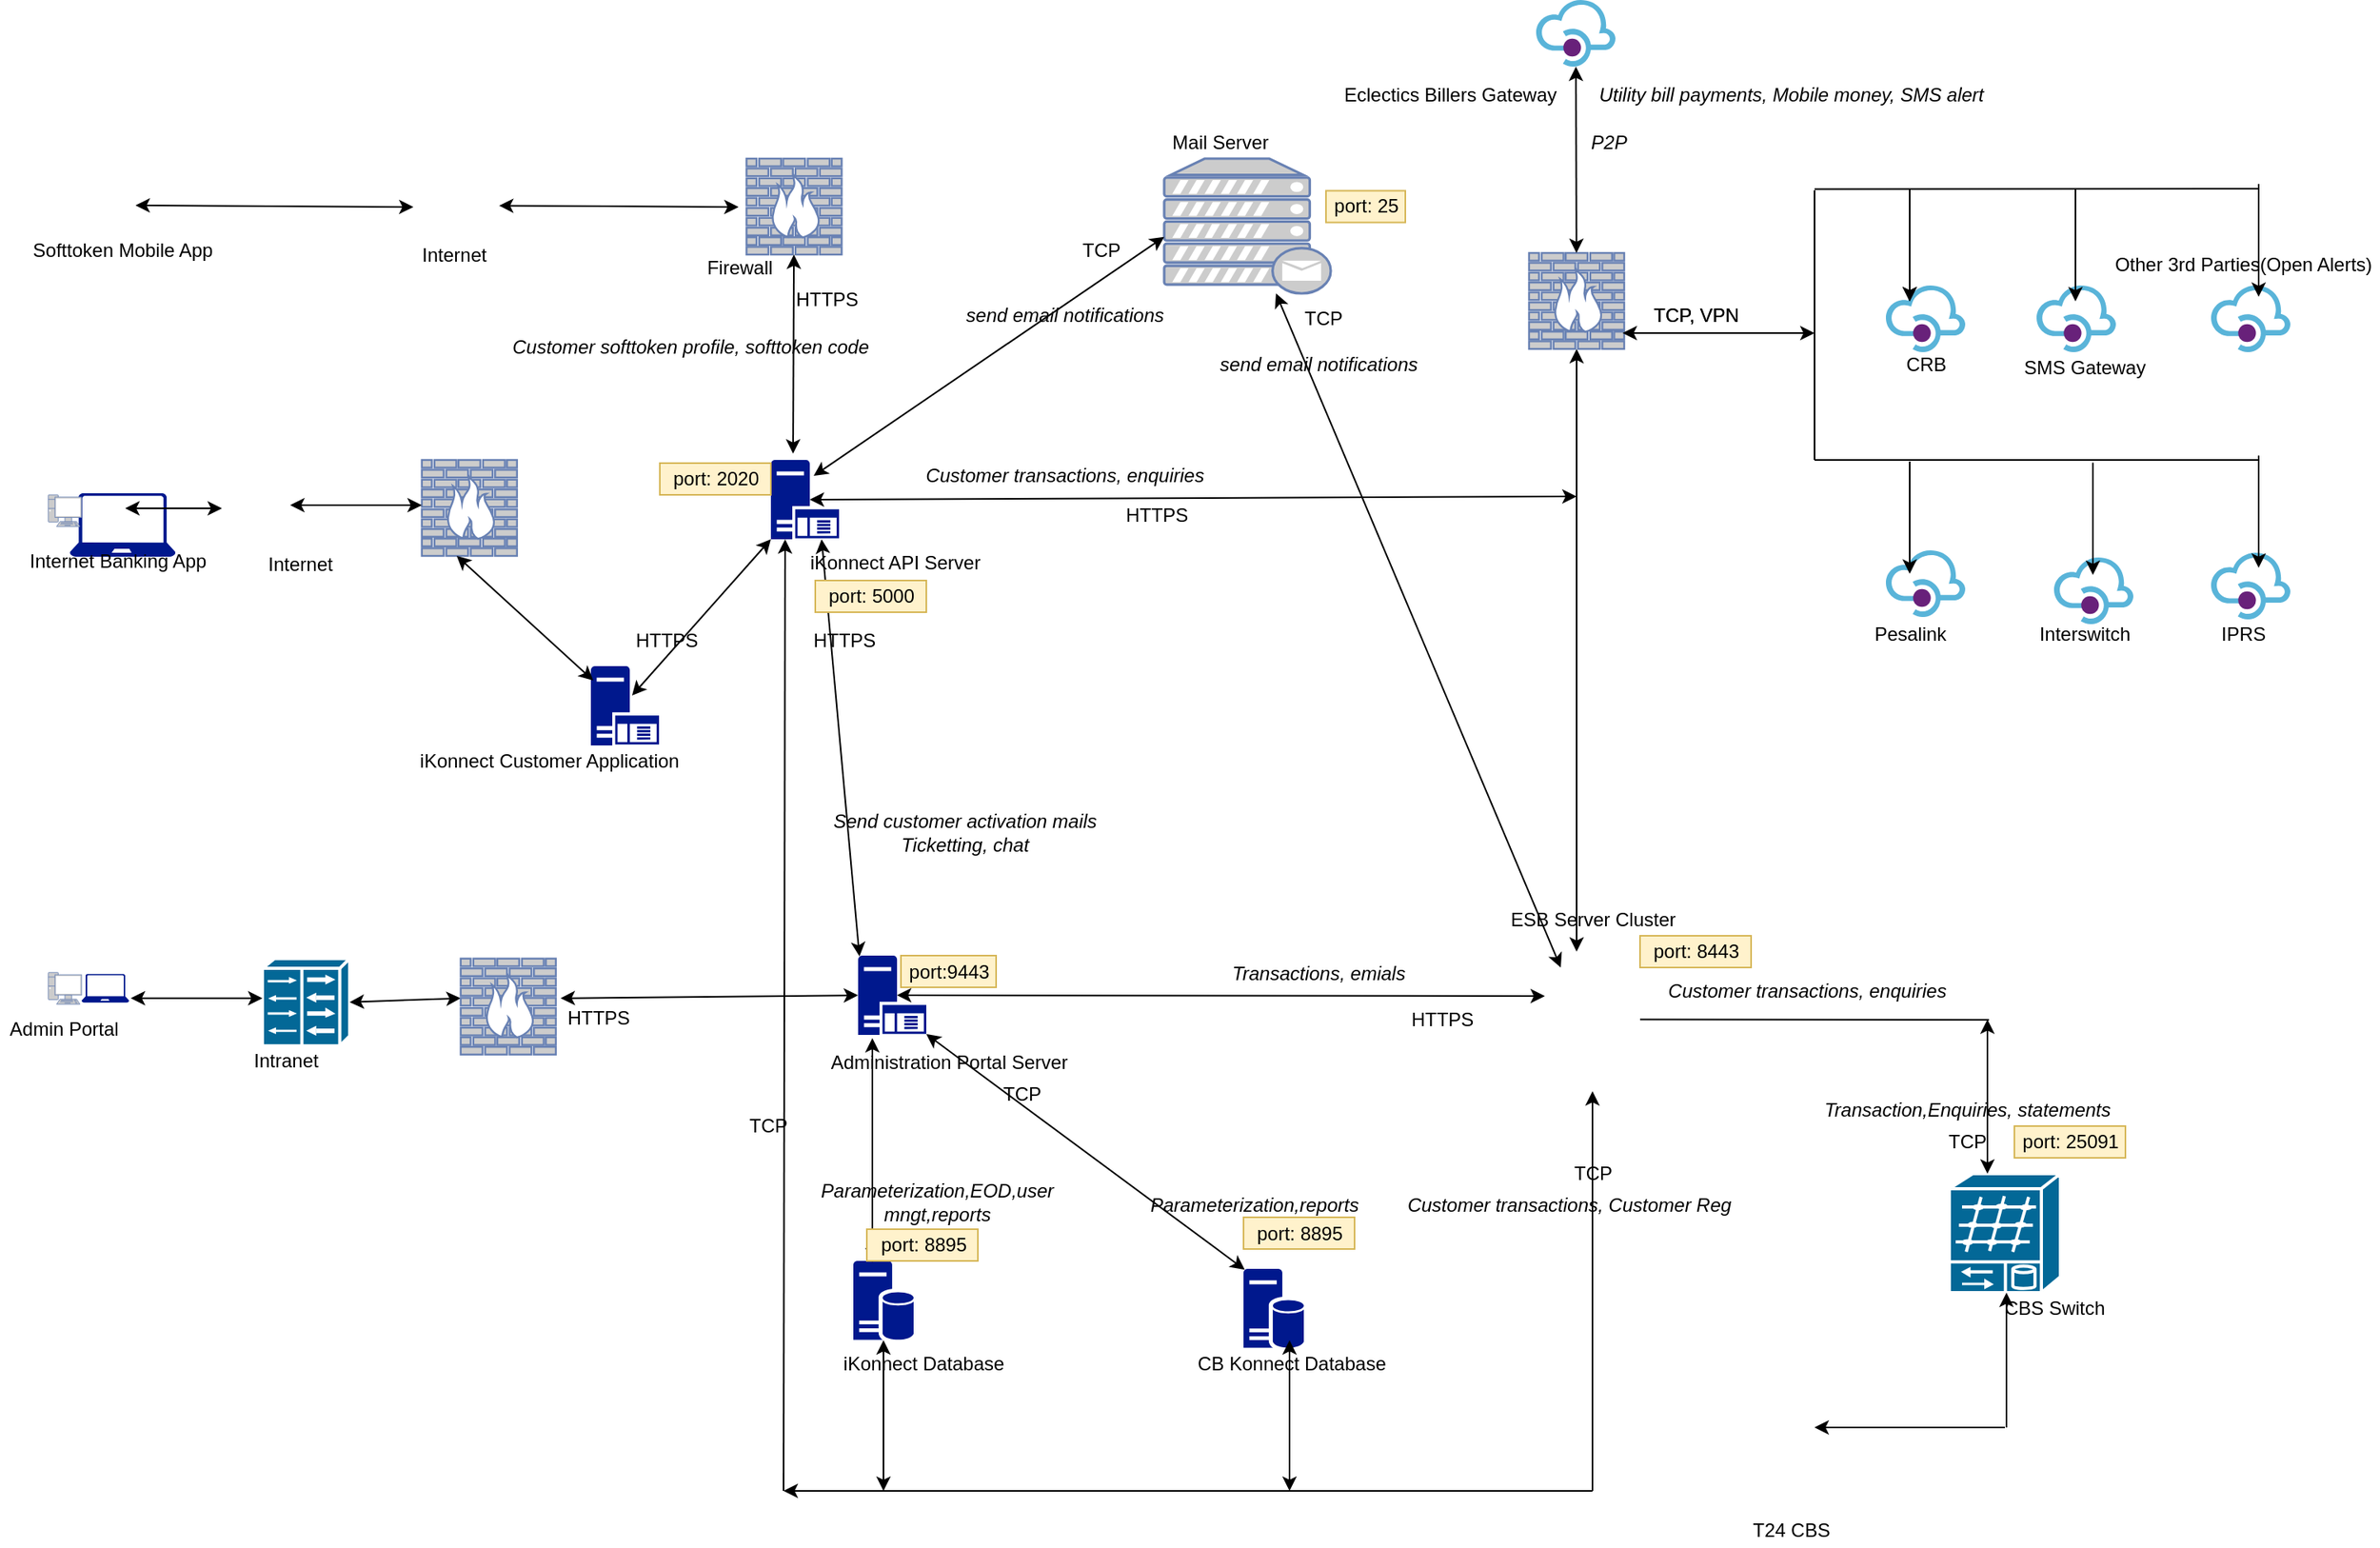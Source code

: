 <mxfile version="13.7.5" type="github">
  <diagram id="vlZMCVXYZLQBkwcgjIeW" name="Page-1">
    <mxGraphModel dx="1865" dy="1744" grid="1" gridSize="10" guides="1" tooltips="1" connect="1" arrows="1" fold="1" page="1" pageScale="1" pageWidth="827" pageHeight="1169" math="0" shadow="0">
      <root>
        <mxCell id="0" />
        <mxCell id="1" parent="0" />
        <mxCell id="Aq3l9y1NEmaX5fChTpc7-3" value="" style="aspect=fixed;pointerEvents=1;shadow=0;dashed=0;html=1;strokeColor=none;labelPosition=center;verticalLabelPosition=bottom;verticalAlign=top;align=center;fillColor=#00188D;shape=mxgraph.mscae.enterprise.application_server" parent="1" vertex="1">
          <mxGeometry x="277.0" y="522.5" width="43" height="50" as="geometry" />
        </mxCell>
        <mxCell id="Aq3l9y1NEmaX5fChTpc7-8" value="" style="shape=image;html=1;verticalAlign=top;verticalLabelPosition=bottom;labelBackgroundColor=#ffffff;imageAspect=0;aspect=fixed;image=https://cdn2.iconfinder.com/data/icons/whcompare-isometric-web-hosting-servers/50/server-2-128.png" parent="1" vertex="1">
          <mxGeometry x="692" y="510" width="98" height="98" as="geometry" />
        </mxCell>
        <mxCell id="Aq3l9y1NEmaX5fChTpc7-11" value="" style="shape=image;html=1;verticalAlign=top;verticalLabelPosition=bottom;labelBackgroundColor=#ffffff;imageAspect=0;aspect=fixed;image=https://cdn0.iconfinder.com/data/icons/emoji-3-5/64/hand_phone_smartphone-128.png" parent="1" vertex="1">
          <mxGeometry x="-216.56" y="30.5" width="38" height="38" as="geometry" />
        </mxCell>
        <mxCell id="Aq3l9y1NEmaX5fChTpc7-12" value="" style="shape=image;html=1;verticalAlign=top;verticalLabelPosition=bottom;labelBackgroundColor=#ffffff;imageAspect=0;aspect=fixed;image=https://cdn4.iconfinder.com/data/icons/for-your-interface-free-samples/128/Globe-128.png" parent="1" vertex="1">
          <mxGeometry x="-8.34" y="20" width="59" height="59" as="geometry" />
        </mxCell>
        <mxCell id="Aq3l9y1NEmaX5fChTpc7-15" value="" style="fontColor=#0066CC;verticalAlign=top;verticalLabelPosition=bottom;labelPosition=center;align=center;html=1;outlineConnect=0;fillColor=#CCCCCC;strokeColor=#6881B3;gradientColor=none;gradientDirection=north;strokeWidth=2;shape=mxgraph.networks.firewall;" parent="1" vertex="1">
          <mxGeometry x="206.66" y="20" width="60" height="60.5" as="geometry" />
        </mxCell>
        <mxCell id="Aq3l9y1NEmaX5fChTpc7-27" value="" style="endArrow=classic;startArrow=classic;html=1;entryX=0.5;entryY=1;entryDx=0;entryDy=0;entryPerimeter=0;" parent="1" target="Aq3l9y1NEmaX5fChTpc7-103" edge="1">
          <mxGeometry width="50" height="50" relative="1" as="geometry">
            <mxPoint x="730" y="520" as="sourcePoint" />
            <mxPoint x="730" y="250" as="targetPoint" />
          </mxGeometry>
        </mxCell>
        <mxCell id="Aq3l9y1NEmaX5fChTpc7-31" value="Internet" style="text;html=1;align=center;verticalAlign=middle;resizable=0;points=[];autosize=1;" parent="1" vertex="1">
          <mxGeometry x="-3.34" y="70.5" width="50" height="20" as="geometry" />
        </mxCell>
        <mxCell id="Aq3l9y1NEmaX5fChTpc7-32" value="Firewall" style="text;html=1;align=center;verticalAlign=middle;resizable=0;points=[];autosize=1;" parent="1" vertex="1">
          <mxGeometry x="171.66" y="79" width="60" height="20" as="geometry" />
        </mxCell>
        <mxCell id="Aq3l9y1NEmaX5fChTpc7-35" value="Softtoken Mobile App" style="text;html=1;align=center;verticalAlign=middle;resizable=0;points=[];autosize=1;" parent="1" vertex="1">
          <mxGeometry x="-246.66" y="67.74" width="120" height="20" as="geometry" />
        </mxCell>
        <mxCell id="Aq3l9y1NEmaX5fChTpc7-36" value="ESB Server Cluster" style="text;html=1;align=center;verticalAlign=middle;resizable=0;points=[];autosize=1;" parent="1" vertex="1">
          <mxGeometry x="680" y="490" width="120" height="20" as="geometry" />
        </mxCell>
        <mxCell id="Aq3l9y1NEmaX5fChTpc7-38" value="" style="endArrow=classic;startArrow=classic;html=1;" parent="1" source="Aq3l9y1NEmaX5fChTpc7-12" edge="1">
          <mxGeometry width="50" height="50" relative="1" as="geometry">
            <mxPoint x="91.66" y="100.5" as="sourcePoint" />
            <mxPoint x="201.66" y="50.5" as="targetPoint" />
          </mxGeometry>
        </mxCell>
        <mxCell id="Aq3l9y1NEmaX5fChTpc7-39" value="" style="endArrow=classic;startArrow=classic;html=1;exitX=1;exitY=0.5;exitDx=0;exitDy=0;" parent="1" source="Aq3l9y1NEmaX5fChTpc7-11" edge="1">
          <mxGeometry width="50" height="50" relative="1" as="geometry">
            <mxPoint x="-108.34" y="50.5" as="sourcePoint" />
            <mxPoint x="-3.34" y="50.5" as="targetPoint" />
          </mxGeometry>
        </mxCell>
        <mxCell id="Aq3l9y1NEmaX5fChTpc7-40" value="Administration Portal Server" style="text;html=1;align=center;verticalAlign=middle;resizable=0;points=[];autosize=1;" parent="1" vertex="1">
          <mxGeometry x="254.0" y="580" width="160" height="20" as="geometry" />
        </mxCell>
        <mxCell id="Aq3l9y1NEmaX5fChTpc7-43" value="" style="fontColor=#0066CC;verticalAlign=top;verticalLabelPosition=bottom;labelPosition=center;align=center;html=1;outlineConnect=0;fillColor=#CCCCCC;strokeColor=#6881B3;gradientColor=none;gradientDirection=north;strokeWidth=2;shape=mxgraph.networks.pc;" parent="1" vertex="1">
          <mxGeometry x="-233.56" y="533.13" width="21" height="20" as="geometry" />
        </mxCell>
        <mxCell id="Aq3l9y1NEmaX5fChTpc7-44" value="" style="aspect=fixed;pointerEvents=1;shadow=0;dashed=0;html=1;strokeColor=none;labelPosition=center;verticalLabelPosition=bottom;verticalAlign=top;align=center;fillColor=#00188D;shape=mxgraph.azure.laptop" parent="1" vertex="1">
          <mxGeometry x="-220" y="231" width="66.67" height="40.01" as="geometry" />
        </mxCell>
        <mxCell id="Aq3l9y1NEmaX5fChTpc7-45" value="" style="shape=image;html=1;verticalAlign=top;verticalLabelPosition=bottom;labelBackgroundColor=#ffffff;imageAspect=0;aspect=fixed;image=https://cdn4.iconfinder.com/data/icons/for-your-interface-free-samples/128/Globe-128.png" parent="1" vertex="1">
          <mxGeometry x="-130.06" y="211.5" width="59" height="59" as="geometry" />
        </mxCell>
        <mxCell id="Aq3l9y1NEmaX5fChTpc7-46" value="" style="shape=mxgraph.cisco.misc.lan_to_lan;html=1;dashed=0;fillColor=#036897;strokeColor=#ffffff;strokeWidth=2;verticalLabelPosition=bottom;verticalAlign=top" parent="1" vertex="1">
          <mxGeometry x="-98.56" y="524.38" width="55" height="55" as="geometry" />
        </mxCell>
        <mxCell id="Aq3l9y1NEmaX5fChTpc7-47" value="" style="fontColor=#0066CC;verticalAlign=top;verticalLabelPosition=bottom;labelPosition=center;align=center;html=1;outlineConnect=0;fillColor=#CCCCCC;strokeColor=#6881B3;gradientColor=none;gradientDirection=north;strokeWidth=2;shape=mxgraph.networks.firewall;" parent="1" vertex="1">
          <mxGeometry x="1.94" y="210" width="60" height="60.5" as="geometry" />
        </mxCell>
        <mxCell id="Aq3l9y1NEmaX5fChTpc7-58" value="Intranet" style="text;html=1;align=center;verticalAlign=middle;resizable=0;points=[];autosize=1;" parent="1" vertex="1">
          <mxGeometry x="-108.56" y="579.38" width="50" height="20" as="geometry" />
        </mxCell>
        <mxCell id="Aq3l9y1NEmaX5fChTpc7-59" value="Admin Portal" style="text;html=1;align=center;verticalAlign=middle;resizable=0;points=[];autosize=1;" parent="1" vertex="1">
          <mxGeometry x="-263.56" y="559.38" width="80" height="20" as="geometry" />
        </mxCell>
        <mxCell id="Aq3l9y1NEmaX5fChTpc7-62" value="" style="aspect=fixed;pointerEvents=1;shadow=0;dashed=0;html=1;strokeColor=none;labelPosition=center;verticalLabelPosition=bottom;verticalAlign=top;align=center;fillColor=#00188D;shape=mxgraph.mscae.enterprise.database_server" parent="1" vertex="1">
          <mxGeometry x="520" y="720" width="38" height="50" as="geometry" />
        </mxCell>
        <mxCell id="Aq3l9y1NEmaX5fChTpc7-63" value="" style="aspect=fixed;pointerEvents=1;shadow=0;dashed=0;html=1;strokeColor=none;labelPosition=center;verticalLabelPosition=bottom;verticalAlign=top;align=center;fillColor=#00188D;shape=mxgraph.mscae.enterprise.database_server" parent="1" vertex="1">
          <mxGeometry x="274" y="715" width="38" height="50" as="geometry" />
        </mxCell>
        <mxCell id="Aq3l9y1NEmaX5fChTpc7-64" value="" style="endArrow=classic;startArrow=classic;html=1;entryX=0.209;entryY=1.04;entryDx=0;entryDy=0;entryPerimeter=0;exitX=0.316;exitY=0.02;exitDx=0;exitDy=0;exitPerimeter=0;" parent="1" source="Aq3l9y1NEmaX5fChTpc7-63" target="Aq3l9y1NEmaX5fChTpc7-3" edge="1">
          <mxGeometry width="50" height="50" relative="1" as="geometry">
            <mxPoint x="445.5" y="750" as="sourcePoint" />
            <mxPoint x="445.5" y="578" as="targetPoint" />
          </mxGeometry>
        </mxCell>
        <mxCell id="Aq3l9y1NEmaX5fChTpc7-66" value="" style="endArrow=classic;startArrow=classic;html=1;entryX=0;entryY=0.5;entryDx=0;entryDy=0;entryPerimeter=0;" parent="1" edge="1" target="Aq3l9y1NEmaX5fChTpc7-3">
          <mxGeometry width="50" height="50" relative="1" as="geometry">
            <mxPoint x="89.44" y="549.38" as="sourcePoint" />
            <mxPoint x="253.44" y="549.38" as="targetPoint" />
          </mxGeometry>
        </mxCell>
        <mxCell id="Aq3l9y1NEmaX5fChTpc7-67" value="" style="endArrow=classic;startArrow=classic;html=1;exitX=1;exitY=0.5;exitDx=0;exitDy=0;exitPerimeter=0;" parent="1" source="Aq3l9y1NEmaX5fChTpc7-46" edge="1">
          <mxGeometry width="50" height="50" relative="1" as="geometry">
            <mxPoint x="-23.56" y="599.38" as="sourcePoint" />
            <mxPoint x="26.44" y="549.38" as="targetPoint" />
          </mxGeometry>
        </mxCell>
        <mxCell id="Aq3l9y1NEmaX5fChTpc7-69" value="" style="endArrow=classic;startArrow=classic;html=1;" parent="1" edge="1">
          <mxGeometry width="50" height="50" relative="1" as="geometry">
            <mxPoint x="-181.56" y="549.38" as="sourcePoint" />
            <mxPoint x="-98.56" y="549.38" as="targetPoint" />
          </mxGeometry>
        </mxCell>
        <mxCell id="Aq3l9y1NEmaX5fChTpc7-70" value="iKonnect Database" style="text;html=1;align=center;verticalAlign=middle;resizable=0;points=[];autosize=1;" parent="1" vertex="1">
          <mxGeometry x="262.5" y="770" width="110" height="20" as="geometry" />
        </mxCell>
        <mxCell id="Aq3l9y1NEmaX5fChTpc7-71" value="CB Konnect Database" style="text;html=1;align=center;verticalAlign=middle;resizable=0;points=[];autosize=1;" parent="1" vertex="1">
          <mxGeometry x="485" y="770" width="130" height="20" as="geometry" />
        </mxCell>
        <mxCell id="Aq3l9y1NEmaX5fChTpc7-74" value="" style="endArrow=classic;startArrow=classic;html=1;exitX=0.57;exitY=0.5;exitDx=0;exitDy=0;exitPerimeter=0;" parent="1" edge="1" source="Aq3l9y1NEmaX5fChTpc7-3">
          <mxGeometry width="50" height="50" relative="1" as="geometry">
            <mxPoint x="530" y="540" as="sourcePoint" />
            <mxPoint x="710" y="548" as="targetPoint" />
          </mxGeometry>
        </mxCell>
        <mxCell id="Aq3l9y1NEmaX5fChTpc7-75" value="" style="aspect=fixed;pointerEvents=1;shadow=0;dashed=0;html=1;strokeColor=none;labelPosition=center;verticalLabelPosition=bottom;verticalAlign=top;align=center;fillColor=#00188D;shape=mxgraph.mscae.enterprise.application_server" parent="1" vertex="1">
          <mxGeometry x="108.5" y="340" width="43" height="50" as="geometry" />
        </mxCell>
        <mxCell id="Aq3l9y1NEmaX5fChTpc7-76" value="" style="endArrow=classic;startArrow=classic;html=1;exitX=0.57;exitY=0.5;exitDx=0;exitDy=0;exitPerimeter=0;" parent="1" source="Aq3l9y1NEmaX5fChTpc7-4" edge="1">
          <mxGeometry width="50" height="50" relative="1" as="geometry">
            <mxPoint x="295.004" y="232.5" as="sourcePoint" />
            <mxPoint x="730" y="233" as="targetPoint" />
          </mxGeometry>
        </mxCell>
        <mxCell id="Aq3l9y1NEmaX5fChTpc7-78" value="iKonnect Customer Application" style="text;html=1;align=center;verticalAlign=middle;resizable=0;points=[];autosize=1;" parent="1" vertex="1">
          <mxGeometry x="-8.34" y="390" width="180" height="20" as="geometry" />
        </mxCell>
        <mxCell id="Aq3l9y1NEmaX5fChTpc7-79" value="iKonnect API Server" style="text;html=1;align=center;verticalAlign=middle;resizable=0;points=[];autosize=1;" parent="1" vertex="1">
          <mxGeometry x="240" y="265.25" width="120" height="20" as="geometry" />
        </mxCell>
        <mxCell id="Aq3l9y1NEmaX5fChTpc7-80" value="" style="endArrow=classic;startArrow=classic;html=1;" parent="1" target="Aq3l9y1NEmaX5fChTpc7-15" edge="1">
          <mxGeometry width="50" height="50" relative="1" as="geometry">
            <mxPoint x="236" y="206" as="sourcePoint" />
            <mxPoint x="537.5" y="75" as="targetPoint" />
          </mxGeometry>
        </mxCell>
        <mxCell id="Aq3l9y1NEmaX5fChTpc7-81" value="" style="endArrow=classic;startArrow=classic;html=1;exitX=0.712;exitY=0.373;exitDx=0;exitDy=0;exitPerimeter=0;" parent="1" edge="1">
          <mxGeometry width="50" height="50" relative="1" as="geometry">
            <mxPoint x="-81.052" y="238.507" as="sourcePoint" />
            <mxPoint x="1.94" y="238.5" as="targetPoint" />
          </mxGeometry>
        </mxCell>
        <mxCell id="Aq3l9y1NEmaX5fChTpc7-82" value="" style="fontColor=#0066CC;verticalAlign=top;verticalLabelPosition=bottom;labelPosition=center;align=center;html=1;outlineConnect=0;fillColor=#CCCCCC;strokeColor=#6881B3;gradientColor=none;gradientDirection=north;strokeWidth=2;shape=mxgraph.networks.pc;" parent="1" vertex="1">
          <mxGeometry x="-233.56" y="232" width="21" height="20" as="geometry" />
        </mxCell>
        <mxCell id="Aq3l9y1NEmaX5fChTpc7-83" value="" style="aspect=fixed;pointerEvents=1;shadow=0;dashed=0;html=1;strokeColor=none;labelPosition=center;verticalLabelPosition=bottom;verticalAlign=top;align=center;fillColor=#00188D;shape=mxgraph.azure.laptop" parent="1" vertex="1">
          <mxGeometry x="-212.56" y="534.13" width="30" height="18" as="geometry" />
        </mxCell>
        <mxCell id="Aq3l9y1NEmaX5fChTpc7-85" value="" style="endArrow=classic;startArrow=classic;html=1;" parent="1" edge="1">
          <mxGeometry width="50" height="50" relative="1" as="geometry">
            <mxPoint x="-185.06" y="240.5" as="sourcePoint" />
            <mxPoint x="-124.06" y="240.5" as="targetPoint" />
          </mxGeometry>
        </mxCell>
        <mxCell id="Aq3l9y1NEmaX5fChTpc7-4" value="" style="aspect=fixed;pointerEvents=1;shadow=0;dashed=0;html=1;strokeColor=none;labelPosition=center;verticalLabelPosition=bottom;verticalAlign=top;align=center;fillColor=#00188D;shape=mxgraph.mscae.enterprise.application_server" parent="1" vertex="1">
          <mxGeometry x="222" y="210" width="43" height="50" as="geometry" />
        </mxCell>
        <mxCell id="Aq3l9y1NEmaX5fChTpc7-86" value="" style="endArrow=classic;startArrow=classic;html=1;exitX=0.605;exitY=0.37;exitDx=0;exitDy=0;exitPerimeter=0;entryX=0;entryY=1;entryDx=0;entryDy=0;entryPerimeter=0;" parent="1" source="Aq3l9y1NEmaX5fChTpc7-75" target="Aq3l9y1NEmaX5fChTpc7-4" edge="1">
          <mxGeometry width="50" height="50" relative="1" as="geometry">
            <mxPoint x="296.015" y="251" as="sourcePoint" />
            <mxPoint x="458" y="250" as="targetPoint" />
          </mxGeometry>
        </mxCell>
        <mxCell id="Aq3l9y1NEmaX5fChTpc7-92" value="Internet" style="text;html=1;align=center;verticalAlign=middle;resizable=0;points=[];autosize=1;" parent="1" vertex="1">
          <mxGeometry x="-100" y="266" width="50" height="20" as="geometry" />
        </mxCell>
        <mxCell id="Aq3l9y1NEmaX5fChTpc7-93" value="" style="fontColor=#0066CC;verticalAlign=top;verticalLabelPosition=bottom;labelPosition=center;align=center;html=1;outlineConnect=0;fillColor=#CCCCCC;strokeColor=#6881B3;gradientColor=none;gradientDirection=north;strokeWidth=2;shape=mxgraph.networks.firewall;" parent="1" vertex="1">
          <mxGeometry x="26.44" y="524.38" width="60" height="60.5" as="geometry" />
        </mxCell>
        <mxCell id="Aq3l9y1NEmaX5fChTpc7-94" value="" style="endArrow=classic;startArrow=classic;html=1;entryX=0.367;entryY=1;entryDx=0;entryDy=0;entryPerimeter=0;exitX=0.035;exitY=0.18;exitDx=0;exitDy=0;exitPerimeter=0;" parent="1" source="Aq3l9y1NEmaX5fChTpc7-75" target="Aq3l9y1NEmaX5fChTpc7-47" edge="1">
          <mxGeometry width="50" height="50" relative="1" as="geometry">
            <mxPoint x="239" y="350.5" as="sourcePoint" />
            <mxPoint x="326" y="350" as="targetPoint" />
            <Array as="points" />
          </mxGeometry>
        </mxCell>
        <mxCell id="Aq3l9y1NEmaX5fChTpc7-97" value="" style="endArrow=classic;startArrow=classic;html=1;exitX=0.02;exitY=0.01;exitDx=0;exitDy=0;exitPerimeter=0;entryX=0.744;entryY=1;entryDx=0;entryDy=0;entryPerimeter=0;" parent="1" source="Aq3l9y1NEmaX5fChTpc7-3" edge="1" target="Aq3l9y1NEmaX5fChTpc7-4">
          <mxGeometry width="50" height="50" relative="1" as="geometry">
            <mxPoint x="380" y="331.75" as="sourcePoint" />
            <mxPoint x="430" y="281.75" as="targetPoint" />
          </mxGeometry>
        </mxCell>
        <mxCell id="Aq3l9y1NEmaX5fChTpc7-98" value="" style="fontColor=#0066CC;verticalAlign=top;verticalLabelPosition=bottom;labelPosition=center;align=center;html=1;outlineConnect=0;fillColor=#CCCCCC;strokeColor=#6881B3;gradientColor=none;gradientDirection=north;strokeWidth=2;shape=mxgraph.networks.mail_server;" parent="1" vertex="1">
          <mxGeometry x="470" y="20" width="105" height="85" as="geometry" />
        </mxCell>
        <mxCell id="Aq3l9y1NEmaX5fChTpc7-101" value="" style="endArrow=none;html=1;" parent="1" edge="1">
          <mxGeometry width="50" height="50" relative="1" as="geometry">
            <mxPoint x="770" y="562.75" as="sourcePoint" />
            <mxPoint x="990" y="563" as="targetPoint" />
          </mxGeometry>
        </mxCell>
        <mxCell id="Aq3l9y1NEmaX5fChTpc7-102" value="" style="endArrow=classic;startArrow=classic;html=1;" parent="1" source="Aq3l9y1NEmaX5fChTpc7-98" edge="1">
          <mxGeometry width="50" height="50" relative="1" as="geometry">
            <mxPoint x="870" y="613.75" as="sourcePoint" />
            <mxPoint x="720" y="530" as="targetPoint" />
            <Array as="points" />
          </mxGeometry>
        </mxCell>
        <mxCell id="Aq3l9y1NEmaX5fChTpc7-103" value="" style="fontColor=#0066CC;verticalAlign=top;verticalLabelPosition=bottom;labelPosition=center;align=center;html=1;outlineConnect=0;fillColor=#CCCCCC;strokeColor=#6881B3;gradientColor=none;gradientDirection=north;strokeWidth=2;shape=mxgraph.networks.firewall;" parent="1" vertex="1">
          <mxGeometry x="700" y="79.5" width="60" height="60.5" as="geometry" />
        </mxCell>
        <mxCell id="Aq3l9y1NEmaX5fChTpc7-108" value="" style="endArrow=none;html=1;" parent="1" edge="1">
          <mxGeometry width="50" height="50" relative="1" as="geometry">
            <mxPoint x="880" y="210" as="sourcePoint" />
            <mxPoint x="880" y="40" as="targetPoint" />
          </mxGeometry>
        </mxCell>
        <mxCell id="Aq3l9y1NEmaX5fChTpc7-112" value="" style="aspect=fixed;html=1;points=[];align=center;image;fontSize=12;image=img/lib/mscae/API_Management.svg;" parent="1" vertex="1">
          <mxGeometry x="925" y="267" width="50" height="42" as="geometry" />
        </mxCell>
        <mxCell id="Aq3l9y1NEmaX5fChTpc7-113" value="" style="aspect=fixed;html=1;points=[];align=center;image;fontSize=12;image=img/lib/mscae/API_Management.svg;" parent="1" vertex="1">
          <mxGeometry x="1020" y="100" width="50" height="42" as="geometry" />
        </mxCell>
        <mxCell id="Aq3l9y1NEmaX5fChTpc7-114" value="" style="aspect=fixed;html=1;points=[];align=center;image;fontSize=12;image=img/lib/mscae/API_Management.svg;" parent="1" vertex="1">
          <mxGeometry x="925" y="100" width="50" height="42" as="geometry" />
        </mxCell>
        <mxCell id="Aq3l9y1NEmaX5fChTpc7-115" value="" style="aspect=fixed;html=1;points=[];align=center;image;fontSize=12;image=img/lib/mscae/API_Management.svg;" parent="1" vertex="1">
          <mxGeometry x="1031" y="271.5" width="50" height="42" as="geometry" />
        </mxCell>
        <mxCell id="Aq3l9y1NEmaX5fChTpc7-116" value="" style="aspect=fixed;html=1;points=[];align=center;image;fontSize=12;image=img/lib/mscae/API_Management.svg;" parent="1" vertex="1">
          <mxGeometry x="1130" y="100" width="50" height="42" as="geometry" />
        </mxCell>
        <mxCell id="Aq3l9y1NEmaX5fChTpc7-117" value="" style="endArrow=none;html=1;" parent="1" edge="1">
          <mxGeometry width="50" height="50" relative="1" as="geometry">
            <mxPoint x="880" y="39.24" as="sourcePoint" />
            <mxPoint x="1160" y="39" as="targetPoint" />
          </mxGeometry>
        </mxCell>
        <mxCell id="Aq3l9y1NEmaX5fChTpc7-118" value="" style="aspect=fixed;html=1;points=[];align=center;image;fontSize=12;image=img/lib/mscae/API_Management.svg;" parent="1" vertex="1">
          <mxGeometry x="1130" y="268.5" width="50" height="42" as="geometry" />
        </mxCell>
        <mxCell id="Aq3l9y1NEmaX5fChTpc7-119" value="" style="endArrow=none;html=1;" parent="1" edge="1">
          <mxGeometry width="50" height="50" relative="1" as="geometry">
            <mxPoint x="880" y="210" as="sourcePoint" />
            <mxPoint x="1160" y="210" as="targetPoint" />
          </mxGeometry>
        </mxCell>
        <mxCell id="Aq3l9y1NEmaX5fChTpc7-120" value="" style="endArrow=classic;html=1;entryX=0.3;entryY=0.238;entryDx=0;entryDy=0;entryPerimeter=0;" parent="1" target="Aq3l9y1NEmaX5fChTpc7-114" edge="1">
          <mxGeometry width="50" height="50" relative="1" as="geometry">
            <mxPoint x="940" y="39.24" as="sourcePoint" />
            <mxPoint x="990" y="-10.76" as="targetPoint" />
          </mxGeometry>
        </mxCell>
        <mxCell id="Aq3l9y1NEmaX5fChTpc7-121" value="" style="endArrow=classic;html=1;entryX=0.3;entryY=0.238;entryDx=0;entryDy=0;entryPerimeter=0;" parent="1" edge="1">
          <mxGeometry width="50" height="50" relative="1" as="geometry">
            <mxPoint x="940" y="39.24" as="sourcePoint" />
            <mxPoint x="940" y="109.996" as="targetPoint" />
          </mxGeometry>
        </mxCell>
        <mxCell id="Aq3l9y1NEmaX5fChTpc7-122" value="" style="endArrow=classic;html=1;entryX=0.3;entryY=0.238;entryDx=0;entryDy=0;entryPerimeter=0;" parent="1" edge="1">
          <mxGeometry width="50" height="50" relative="1" as="geometry">
            <mxPoint x="1160" y="36" as="sourcePoint" />
            <mxPoint x="1160" y="107.166" as="targetPoint" />
          </mxGeometry>
        </mxCell>
        <mxCell id="Aq3l9y1NEmaX5fChTpc7-123" value="" style="endArrow=classic;html=1;entryX=0.3;entryY=0.238;entryDx=0;entryDy=0;entryPerimeter=0;" parent="1" edge="1">
          <mxGeometry width="50" height="50" relative="1" as="geometry">
            <mxPoint x="1044.5" y="39.24" as="sourcePoint" />
            <mxPoint x="1044.5" y="109.996" as="targetPoint" />
          </mxGeometry>
        </mxCell>
        <mxCell id="Aq3l9y1NEmaX5fChTpc7-124" value="" style="endArrow=classic;html=1;entryX=0.3;entryY=0.238;entryDx=0;entryDy=0;entryPerimeter=0;" parent="1" edge="1">
          <mxGeometry width="50" height="50" relative="1" as="geometry">
            <mxPoint x="940" y="210.99" as="sourcePoint" />
            <mxPoint x="940" y="281.746" as="targetPoint" />
          </mxGeometry>
        </mxCell>
        <mxCell id="Aq3l9y1NEmaX5fChTpc7-125" value="" style="endArrow=classic;html=1;entryX=0.3;entryY=0.238;entryDx=0;entryDy=0;entryPerimeter=0;" parent="1" edge="1">
          <mxGeometry width="50" height="50" relative="1" as="geometry">
            <mxPoint x="1055.5" y="211.74" as="sourcePoint" />
            <mxPoint x="1055.5" y="282.496" as="targetPoint" />
          </mxGeometry>
        </mxCell>
        <mxCell id="Aq3l9y1NEmaX5fChTpc7-126" value="" style="endArrow=classic;html=1;entryX=0.3;entryY=0.238;entryDx=0;entryDy=0;entryPerimeter=0;" parent="1" edge="1">
          <mxGeometry width="50" height="50" relative="1" as="geometry">
            <mxPoint x="1160" y="207.24" as="sourcePoint" />
            <mxPoint x="1160" y="277.996" as="targetPoint" />
          </mxGeometry>
        </mxCell>
        <mxCell id="Aq3l9y1NEmaX5fChTpc7-127" value="Pesalink" style="text;html=1;align=center;verticalAlign=middle;resizable=0;points=[];autosize=1;" parent="1" vertex="1">
          <mxGeometry x="910" y="310" width="60" height="20" as="geometry" />
        </mxCell>
        <mxCell id="Aq3l9y1NEmaX5fChTpc7-128" value="Interswitch" style="text;html=1;align=center;verticalAlign=middle;resizable=0;points=[];autosize=1;" parent="1" vertex="1">
          <mxGeometry x="1015" y="310" width="70" height="20" as="geometry" />
        </mxCell>
        <mxCell id="Aq3l9y1NEmaX5fChTpc7-129" value="IPRS" style="text;html=1;align=center;verticalAlign=middle;resizable=0;points=[];autosize=1;" parent="1" vertex="1">
          <mxGeometry x="1130" y="310" width="40" height="20" as="geometry" />
        </mxCell>
        <mxCell id="Aq3l9y1NEmaX5fChTpc7-130" value="CRB" style="text;html=1;align=center;verticalAlign=middle;resizable=0;points=[];autosize=1;" parent="1" vertex="1">
          <mxGeometry x="930" y="140" width="40" height="20" as="geometry" />
        </mxCell>
        <mxCell id="Aq3l9y1NEmaX5fChTpc7-131" value="SMS Gateway" style="text;html=1;align=center;verticalAlign=middle;resizable=0;points=[];autosize=1;" parent="1" vertex="1">
          <mxGeometry x="1005" y="142" width="90" height="20" as="geometry" />
        </mxCell>
        <mxCell id="Aq3l9y1NEmaX5fChTpc7-132" value="Other 3rd Parties(Open Alerts)" style="text;html=1;align=center;verticalAlign=middle;resizable=0;points=[];autosize=1;" parent="1" vertex="1">
          <mxGeometry x="1065" y="77.24" width="170" height="20" as="geometry" />
        </mxCell>
        <mxCell id="Aq3l9y1NEmaX5fChTpc7-133" value="" style="shape=image;html=1;verticalAlign=top;verticalLabelPosition=bottom;labelBackgroundColor=#ffffff;imageAspect=0;aspect=fixed;image=https://cdn2.iconfinder.com/data/icons/whcompare-isometric-web-hosting-servers/50/server-rack-128.png" parent="1" vertex="1">
          <mxGeometry x="810" y="765" width="110" height="110" as="geometry" />
        </mxCell>
        <mxCell id="Aq3l9y1NEmaX5fChTpc7-134" value="Mail Server" style="text;html=1;align=center;verticalAlign=middle;resizable=0;points=[];autosize=1;" parent="1" vertex="1">
          <mxGeometry x="470" width="70" height="20" as="geometry" />
        </mxCell>
        <mxCell id="Aq3l9y1NEmaX5fChTpc7-136" value="" style="shape=mxgraph.cisco.switches.multi-fabric_server_switch;html=1;dashed=0;fillColor=#036897;strokeColor=#ffffff;strokeWidth=2;verticalLabelPosition=bottom;verticalAlign=top" parent="1" vertex="1">
          <mxGeometry x="965" y="660" width="70" height="75" as="geometry" />
        </mxCell>
        <mxCell id="Aq3l9y1NEmaX5fChTpc7-137" value="" style="endArrow=classic;startArrow=classic;html=1;" parent="1" edge="1">
          <mxGeometry width="50" height="50" relative="1" as="geometry">
            <mxPoint x="989" y="660" as="sourcePoint" />
            <mxPoint x="989" y="562.75" as="targetPoint" />
          </mxGeometry>
        </mxCell>
        <mxCell id="Aq3l9y1NEmaX5fChTpc7-139" value="CBS Switch" style="text;html=1;align=center;verticalAlign=middle;resizable=0;points=[];autosize=1;" parent="1" vertex="1">
          <mxGeometry x="991" y="735" width="80" height="20" as="geometry" />
        </mxCell>
        <mxCell id="Aq3l9y1NEmaX5fChTpc7-140" value="T24 CBS" style="text;html=1;align=center;verticalAlign=middle;resizable=0;points=[];autosize=1;" parent="1" vertex="1">
          <mxGeometry x="835" y="875" width="60" height="20" as="geometry" />
        </mxCell>
        <mxCell id="Aq3l9y1NEmaX5fChTpc7-141" value="TCP" style="text;html=1;align=center;verticalAlign=middle;resizable=0;points=[];autosize=1;" parent="1" vertex="1">
          <mxGeometry x="956" y="630" width="40" height="20" as="geometry" />
        </mxCell>
        <mxCell id="Aq3l9y1NEmaX5fChTpc7-142" value="Transaction,Enquiries, statements" style="text;html=1;align=center;verticalAlign=middle;resizable=0;points=[];autosize=1;fontStyle=2" parent="1" vertex="1">
          <mxGeometry x="881" y="610" width="190" height="20" as="geometry" />
        </mxCell>
        <mxCell id="Aq3l9y1NEmaX5fChTpc7-143" value="TCP" style="text;html=1;align=center;verticalAlign=middle;resizable=0;points=[];autosize=1;" parent="1" vertex="1">
          <mxGeometry x="550" y="111" width="40" height="20" as="geometry" />
        </mxCell>
        <mxCell id="Aq3l9y1NEmaX5fChTpc7-144" value="send email notifications" style="text;html=1;align=center;verticalAlign=middle;resizable=0;points=[];autosize=1;fontStyle=2" parent="1" vertex="1">
          <mxGeometry x="497" y="140" width="140" height="20" as="geometry" />
        </mxCell>
        <mxCell id="Aq3l9y1NEmaX5fChTpc7-148" value="Parameterization,reports" style="text;html=1;strokeColor=none;fillColor=none;align=center;verticalAlign=middle;whiteSpace=wrap;rounded=0;fontStyle=2" parent="1" vertex="1">
          <mxGeometry x="477" y="670" width="100" height="20" as="geometry" />
        </mxCell>
        <mxCell id="Aq3l9y1NEmaX5fChTpc7-151" value="TCP" style="text;html=1;align=center;verticalAlign=middle;resizable=0;points=[];autosize=1;" parent="1" vertex="1">
          <mxGeometry x="720" y="650" width="40" height="20" as="geometry" />
        </mxCell>
        <mxCell id="Aq3l9y1NEmaX5fChTpc7-152" value="Customer transactions, Customer Reg" style="text;html=1;align=center;verticalAlign=middle;resizable=0;points=[];autosize=1;fontStyle=2" parent="1" vertex="1">
          <mxGeometry x="615" y="670" width="220" height="20" as="geometry" />
        </mxCell>
        <mxCell id="Aq3l9y1NEmaX5fChTpc7-154" value="TCP" style="text;html=1;align=center;verticalAlign=middle;resizable=0;points=[];autosize=1;" parent="1" vertex="1">
          <mxGeometry x="410" y="67.74" width="40" height="20" as="geometry" />
        </mxCell>
        <mxCell id="Aq3l9y1NEmaX5fChTpc7-155" value="TCP, VPN" style="text;html=1;align=center;verticalAlign=middle;resizable=0;points=[];autosize=1;" parent="1" vertex="1">
          <mxGeometry x="770" y="108.5" width="70" height="20" as="geometry" />
        </mxCell>
        <mxCell id="Aq3l9y1NEmaX5fChTpc7-157" value="HTTPS" style="text;html=1;align=center;verticalAlign=middle;resizable=0;points=[];autosize=1;" parent="1" vertex="1">
          <mxGeometry x="243" y="313.5" width="50" height="20" as="geometry" />
        </mxCell>
        <mxCell id="Aq3l9y1NEmaX5fChTpc7-158" value="HTTPS" style="text;html=1;align=center;verticalAlign=middle;resizable=0;points=[];autosize=1;" parent="1" vertex="1">
          <mxGeometry x="131.44" y="313.5" width="50" height="20" as="geometry" />
        </mxCell>
        <mxCell id="Aq3l9y1NEmaX5fChTpc7-159" value="HTTPS" style="text;html=1;align=center;verticalAlign=middle;resizable=0;points=[];autosize=1;" parent="1" vertex="1">
          <mxGeometry x="440" y="235" width="50" height="20" as="geometry" />
        </mxCell>
        <mxCell id="Aq3l9y1NEmaX5fChTpc7-160" value="Customer transactions, enquiries" style="text;html=1;align=center;verticalAlign=middle;resizable=0;points=[];autosize=1;fontStyle=2" parent="1" vertex="1">
          <mxGeometry x="312" y="210" width="190" height="20" as="geometry" />
        </mxCell>
        <mxCell id="Aq3l9y1NEmaX5fChTpc7-161" value="TCP" style="text;html=1;align=center;verticalAlign=middle;resizable=0;points=[];autosize=1;" parent="1" vertex="1">
          <mxGeometry x="360" y="600" width="40" height="20" as="geometry" />
        </mxCell>
        <mxCell id="Aq3l9y1NEmaX5fChTpc7-162" value="Parameterization,EOD,user mngt,reports" style="text;html=1;strokeColor=none;fillColor=none;align=center;verticalAlign=middle;whiteSpace=wrap;rounded=0;fontStyle=2" parent="1" vertex="1">
          <mxGeometry x="277" y="667.5" width="100" height="20" as="geometry" />
        </mxCell>
        <mxCell id="Aq3l9y1NEmaX5fChTpc7-163" value="HTTPS" style="text;html=1;align=center;verticalAlign=middle;resizable=0;points=[];autosize=1;" parent="1" vertex="1">
          <mxGeometry x="87.94" y="552.13" width="50" height="20" as="geometry" />
        </mxCell>
        <mxCell id="Aq3l9y1NEmaX5fChTpc7-166" value="&lt;div&gt;Send customer activation mails&lt;/div&gt;&lt;div&gt;Ticketting, chat&lt;br&gt;&lt;/div&gt;" style="text;html=1;align=center;verticalAlign=middle;resizable=0;points=[];autosize=1;fontStyle=2" parent="1" vertex="1">
          <mxGeometry x="254" y="430" width="180" height="30" as="geometry" />
        </mxCell>
        <mxCell id="Aq3l9y1NEmaX5fChTpc7-167" value="HTTPS" style="text;html=1;align=center;verticalAlign=middle;resizable=0;points=[];autosize=1;" parent="1" vertex="1">
          <mxGeometry x="231.66" y="99" width="50" height="20" as="geometry" />
        </mxCell>
        <mxCell id="Aq3l9y1NEmaX5fChTpc7-168" value="Customer softtoken profile, softtoken code" style="text;html=1;align=center;verticalAlign=middle;resizable=0;points=[];autosize=1;fontStyle=2" parent="1" vertex="1">
          <mxGeometry x="50.66" y="128.5" width="240" height="20" as="geometry" />
        </mxCell>
        <mxCell id="Aq3l9y1NEmaX5fChTpc7-169" value="" style="endArrow=classic;startArrow=classic;html=1;" parent="1" source="Aq3l9y1NEmaX5fChTpc7-103" target="Aq3l9y1NEmaX5fChTpc7-170" edge="1">
          <mxGeometry width="50" height="50" relative="1" as="geometry">
            <mxPoint x="1111" y="410" as="sourcePoint" />
            <mxPoint x="1220" y="410" as="targetPoint" />
          </mxGeometry>
        </mxCell>
        <mxCell id="Aq3l9y1NEmaX5fChTpc7-170" value="" style="aspect=fixed;html=1;points=[];align=center;image;fontSize=12;image=img/lib/mscae/API_Management.svg;" parent="1" vertex="1">
          <mxGeometry x="704.5" y="-80" width="50" height="42" as="geometry" />
        </mxCell>
        <mxCell id="Aq3l9y1NEmaX5fChTpc7-171" value="Eclectics Billers Gateway" style="text;html=1;align=center;verticalAlign=middle;resizable=0;points=[];autosize=1;" parent="1" vertex="1">
          <mxGeometry x="575" y="-30" width="150" height="20" as="geometry" />
        </mxCell>
        <mxCell id="Aq3l9y1NEmaX5fChTpc7-172" value="P2P" style="text;html=1;align=center;verticalAlign=middle;resizable=0;points=[];autosize=1;fontStyle=2" parent="1" vertex="1">
          <mxGeometry x="730" width="40" height="20" as="geometry" />
        </mxCell>
        <mxCell id="Aq3l9y1NEmaX5fChTpc7-173" value="Utility bill payments, Mobile money, SMS alert" style="text;html=1;align=center;verticalAlign=middle;resizable=0;points=[];autosize=1;fontStyle=2" parent="1" vertex="1">
          <mxGeometry x="740" y="-30" width="250" height="20" as="geometry" />
        </mxCell>
        <mxCell id="Aq3l9y1NEmaX5fChTpc7-174" value="Customer transactions, enquiries" style="text;html=1;align=center;verticalAlign=middle;resizable=0;points=[];autosize=1;fontStyle=2" parent="1" vertex="1">
          <mxGeometry x="780" y="535" width="190" height="20" as="geometry" />
        </mxCell>
        <mxCell id="kuEqGsdX-IRRBBPaeEPA-1" value="port:9443" style="text;html=1;align=center;verticalAlign=middle;resizable=0;points=[];autosize=1;fillColor=#fff2cc;strokeColor=#d6b656;" parent="1" vertex="1">
          <mxGeometry x="304.0" y="522.5" width="60" height="20" as="geometry" />
        </mxCell>
        <mxCell id="kuEqGsdX-IRRBBPaeEPA-2" value="port: 2020" style="text;html=1;align=center;verticalAlign=middle;resizable=0;points=[];autosize=1;fillColor=#fff2cc;strokeColor=#d6b656;" parent="1" vertex="1">
          <mxGeometry x="152" y="212" width="70" height="20" as="geometry" />
        </mxCell>
        <mxCell id="kuEqGsdX-IRRBBPaeEPA-4" value="port: 5000" style="text;html=1;align=center;verticalAlign=middle;resizable=0;points=[];autosize=1;fillColor=#fff2cc;strokeColor=#d6b656;" parent="1" vertex="1">
          <mxGeometry x="250" y="286" width="70" height="20" as="geometry" />
        </mxCell>
        <mxCell id="kuEqGsdX-IRRBBPaeEPA-6" value="port: 8443" style="text;html=1;align=center;verticalAlign=middle;resizable=0;points=[];autosize=1;fillColor=#fff2cc;strokeColor=#d6b656;" parent="1" vertex="1">
          <mxGeometry x="770" y="510" width="70" height="20" as="geometry" />
        </mxCell>
        <mxCell id="kuEqGsdX-IRRBBPaeEPA-7" value="HTTPS" style="text;html=1;align=center;verticalAlign=middle;resizable=0;points=[];autosize=1;" parent="1" vertex="1">
          <mxGeometry x="620" y="552.5" width="50" height="20" as="geometry" />
        </mxCell>
        <mxCell id="kuEqGsdX-IRRBBPaeEPA-8" value="port: 8895" style="text;html=1;align=center;verticalAlign=middle;resizable=0;points=[];autosize=1;fillColor=#fff2cc;strokeColor=#d6b656;" parent="1" vertex="1">
          <mxGeometry x="520" y="687.5" width="70" height="20" as="geometry" />
        </mxCell>
        <mxCell id="kuEqGsdX-IRRBBPaeEPA-9" value="port: 8895" style="text;html=1;align=center;verticalAlign=middle;resizable=0;points=[];autosize=1;fillColor=#fff2cc;strokeColor=#d6b656;" parent="1" vertex="1">
          <mxGeometry x="282.5" y="695" width="70" height="20" as="geometry" />
        </mxCell>
        <mxCell id="kuEqGsdX-IRRBBPaeEPA-10" value="port: 25" style="text;html=1;align=center;verticalAlign=middle;resizable=0;points=[];autosize=1;fillColor=#fff2cc;strokeColor=#d6b656;" parent="1" vertex="1">
          <mxGeometry x="572" y="40.25" width="50" height="20" as="geometry" />
        </mxCell>
        <mxCell id="kuEqGsdX-IRRBBPaeEPA-11" value="port: 25091" style="text;html=1;align=center;verticalAlign=middle;resizable=0;points=[];autosize=1;fillColor=#fff2cc;strokeColor=#d6b656;" parent="1" vertex="1">
          <mxGeometry x="1006" y="630" width="70" height="20" as="geometry" />
        </mxCell>
        <mxCell id="kuEqGsdX-IRRBBPaeEPA-12" value="Transactions, emials" style="text;html=1;align=center;verticalAlign=middle;resizable=0;points=[];autosize=1;fontStyle=2;rotation=0;" parent="1" vertex="1">
          <mxGeometry x="507" y="524.38" width="120" height="20" as="geometry" />
        </mxCell>
        <mxCell id="kuEqGsdX-IRRBBPaeEPA-14" value="" style="endArrow=classic;startArrow=classic;html=1;" parent="1" edge="1">
          <mxGeometry width="50" height="50" relative="1" as="geometry">
            <mxPoint x="759" y="130" as="sourcePoint" />
            <mxPoint x="880" y="130" as="targetPoint" />
          </mxGeometry>
        </mxCell>
        <mxCell id="kuEqGsdX-IRRBBPaeEPA-16" value="TCP, VPN" style="text;html=1;align=center;verticalAlign=middle;resizable=0;points=[];autosize=1;" parent="1" vertex="1">
          <mxGeometry x="770" y="108.5" width="70" height="20" as="geometry" />
        </mxCell>
        <mxCell id="OoRZPNWYE0Wf7Jrd-ZL6-1" value="Internet Banking App" style="text;html=1;align=center;verticalAlign=middle;resizable=0;points=[];autosize=1;" vertex="1" parent="1">
          <mxGeometry x="-250" y="263.5" width="120" height="20" as="geometry" />
        </mxCell>
        <mxCell id="OoRZPNWYE0Wf7Jrd-ZL6-7" value="" style="endArrow=classic;startArrow=classic;html=1;exitX=0.628;exitY=0.2;exitDx=0;exitDy=0;exitPerimeter=0;" edge="1" parent="1" source="Aq3l9y1NEmaX5fChTpc7-4">
          <mxGeometry width="50" height="50" relative="1" as="geometry">
            <mxPoint x="294.3" y="312.5" as="sourcePoint" />
            <mxPoint x="470" y="69.37" as="targetPoint" />
          </mxGeometry>
        </mxCell>
        <mxCell id="OoRZPNWYE0Wf7Jrd-ZL6-8" value="send email notifications" style="text;html=1;align=center;verticalAlign=middle;resizable=0;points=[];autosize=1;fontStyle=2" vertex="1" parent="1">
          <mxGeometry x="337" y="108.5" width="140" height="20" as="geometry" />
        </mxCell>
        <mxCell id="OoRZPNWYE0Wf7Jrd-ZL6-10" value="" style="endArrow=classic;html=1;" edge="1" parent="1">
          <mxGeometry width="50" height="50" relative="1" as="geometry">
            <mxPoint x="740" y="860" as="sourcePoint" />
            <mxPoint x="740" y="608" as="targetPoint" />
          </mxGeometry>
        </mxCell>
        <mxCell id="OoRZPNWYE0Wf7Jrd-ZL6-14" value="" style="endArrow=classic;startArrow=classic;html=1;entryX=1;entryY=0.99;entryDx=0;entryDy=0;entryPerimeter=0;exitX=0.02;exitY=0.01;exitDx=0;exitDy=0;exitPerimeter=0;" edge="1" parent="1" source="Aq3l9y1NEmaX5fChTpc7-62" target="Aq3l9y1NEmaX5fChTpc7-3">
          <mxGeometry width="50" height="50" relative="1" as="geometry">
            <mxPoint x="534" y="845" as="sourcePoint" />
            <mxPoint x="378.84" y="641.2" as="targetPoint" />
          </mxGeometry>
        </mxCell>
        <mxCell id="OoRZPNWYE0Wf7Jrd-ZL6-15" value="" style="endArrow=none;html=1;" edge="1" parent="1">
          <mxGeometry width="50" height="50" relative="1" as="geometry">
            <mxPoint x="270" y="860" as="sourcePoint" />
            <mxPoint x="740" y="860" as="targetPoint" />
          </mxGeometry>
        </mxCell>
        <mxCell id="OoRZPNWYE0Wf7Jrd-ZL6-16" value="" style="endArrow=classic;startArrow=classic;html=1;" edge="1" parent="1">
          <mxGeometry width="50" height="50" relative="1" as="geometry">
            <mxPoint x="293" y="860" as="sourcePoint" />
            <mxPoint x="293" y="765" as="targetPoint" />
          </mxGeometry>
        </mxCell>
        <mxCell id="OoRZPNWYE0Wf7Jrd-ZL6-17" value="" style="endArrow=classic;startArrow=classic;html=1;" edge="1" parent="1">
          <mxGeometry width="50" height="50" relative="1" as="geometry">
            <mxPoint x="549" y="860" as="sourcePoint" />
            <mxPoint x="549" y="765" as="targetPoint" />
          </mxGeometry>
        </mxCell>
        <mxCell id="OoRZPNWYE0Wf7Jrd-ZL6-22" value="" style="endArrow=classic;html=1;" edge="1" parent="1">
          <mxGeometry width="50" height="50" relative="1" as="geometry">
            <mxPoint x="273.5" y="860" as="sourcePoint" />
            <mxPoint x="230" y="860" as="targetPoint" />
          </mxGeometry>
        </mxCell>
        <mxCell id="OoRZPNWYE0Wf7Jrd-ZL6-23" value="" style="endArrow=classic;html=1;entryX=0.209;entryY=1;entryDx=0;entryDy=0;entryPerimeter=0;" edge="1" parent="1" target="Aq3l9y1NEmaX5fChTpc7-4">
          <mxGeometry width="50" height="50" relative="1" as="geometry">
            <mxPoint x="230" y="860" as="sourcePoint" />
            <mxPoint x="187.94" y="810" as="targetPoint" />
          </mxGeometry>
        </mxCell>
        <mxCell id="OoRZPNWYE0Wf7Jrd-ZL6-24" value="TCP" style="text;html=1;align=center;verticalAlign=middle;resizable=0;points=[];autosize=1;" vertex="1" parent="1">
          <mxGeometry x="200" y="620" width="40" height="20" as="geometry" />
        </mxCell>
        <mxCell id="OoRZPNWYE0Wf7Jrd-ZL6-25" value="" style="endArrow=classic;html=1;" edge="1" parent="1">
          <mxGeometry width="50" height="50" relative="1" as="geometry">
            <mxPoint x="1001" y="820" as="sourcePoint" />
            <mxPoint x="1001" y="735" as="targetPoint" />
          </mxGeometry>
        </mxCell>
        <mxCell id="OoRZPNWYE0Wf7Jrd-ZL6-26" value="" style="endArrow=classic;html=1;entryX=0.636;entryY=0.5;entryDx=0;entryDy=0;entryPerimeter=0;" edge="1" parent="1" target="Aq3l9y1NEmaX5fChTpc7-133">
          <mxGeometry width="50" height="50" relative="1" as="geometry">
            <mxPoint x="1000" y="820" as="sourcePoint" />
            <mxPoint x="1065" y="825" as="targetPoint" />
          </mxGeometry>
        </mxCell>
      </root>
    </mxGraphModel>
  </diagram>
</mxfile>
